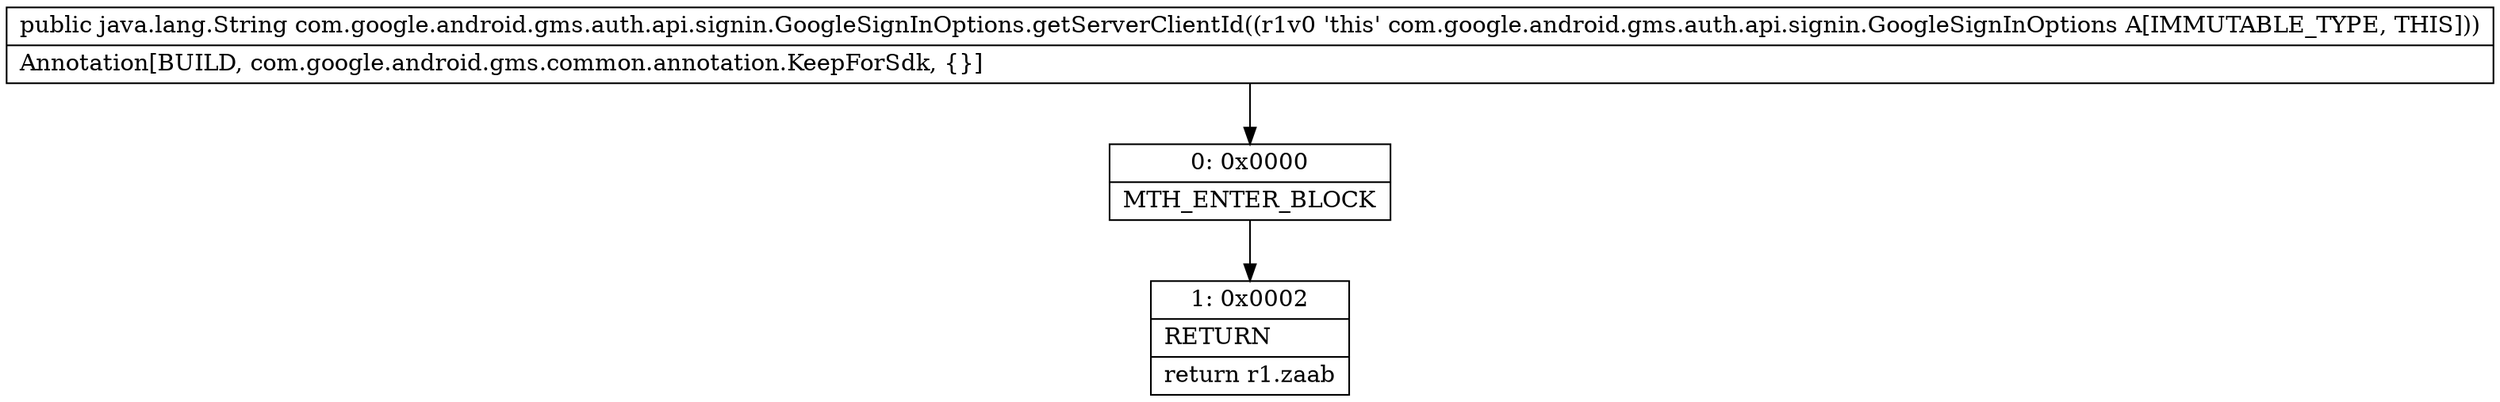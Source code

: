 digraph "CFG forcom.google.android.gms.auth.api.signin.GoogleSignInOptions.getServerClientId()Ljava\/lang\/String;" {
Node_0 [shape=record,label="{0\:\ 0x0000|MTH_ENTER_BLOCK\l}"];
Node_1 [shape=record,label="{1\:\ 0x0002|RETURN\l|return r1.zaab\l}"];
MethodNode[shape=record,label="{public java.lang.String com.google.android.gms.auth.api.signin.GoogleSignInOptions.getServerClientId((r1v0 'this' com.google.android.gms.auth.api.signin.GoogleSignInOptions A[IMMUTABLE_TYPE, THIS]))  | Annotation[BUILD, com.google.android.gms.common.annotation.KeepForSdk, \{\}]\l}"];
MethodNode -> Node_0;
Node_0 -> Node_1;
}

